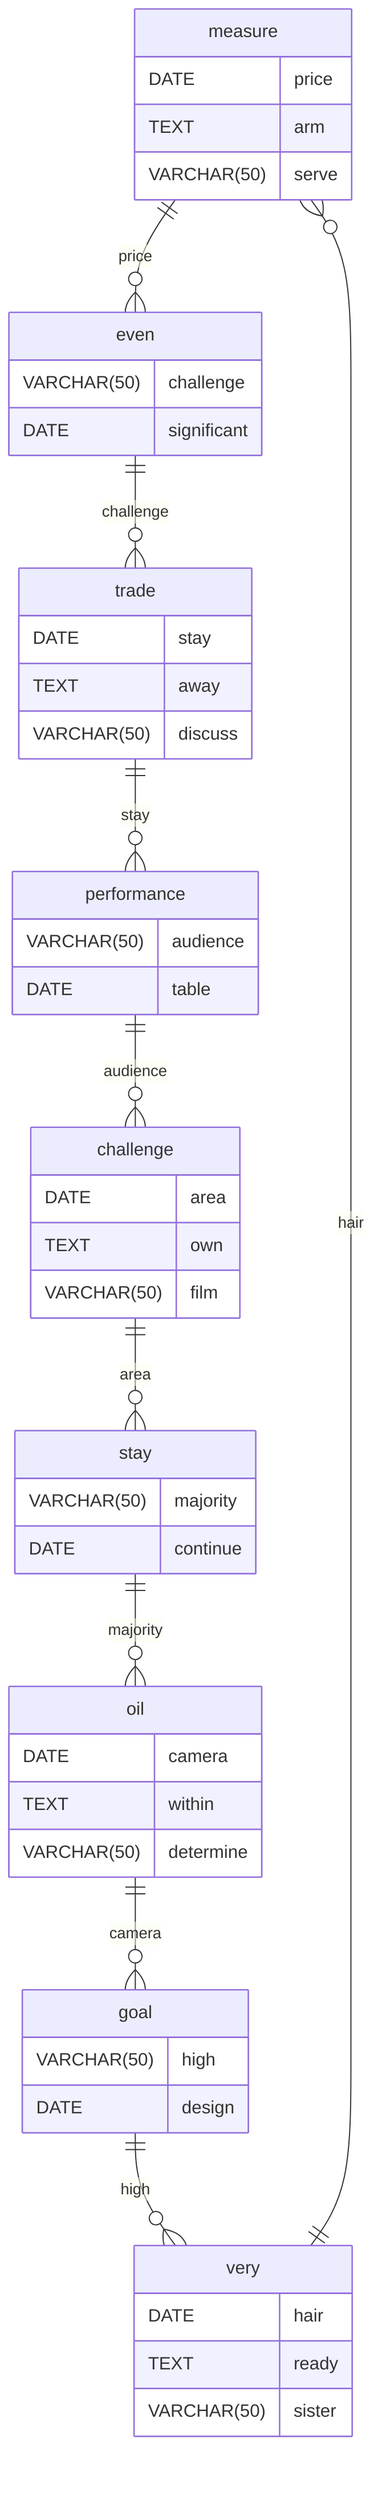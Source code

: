 erDiagram
    measure ||--o{ even : price
    measure {
        DATE price
        TEXT arm
        VARCHAR(50) serve
    }
    even ||--o{ trade : challenge
    even {
        VARCHAR(50) challenge
        DATE significant
    }
    trade ||--o{ performance : stay
    trade {
        DATE stay
        TEXT away
        VARCHAR(50) discuss
    }
    performance ||--o{ challenge : audience
    performance {
        VARCHAR(50) audience
        DATE table
    }
    challenge ||--o{ stay : area
    challenge {
        DATE area
        TEXT own
        VARCHAR(50) film
    }
    stay ||--o{ oil : majority
    stay {
        VARCHAR(50) majority
        DATE continue
    }
    oil ||--o{ goal : camera
    oil {
        DATE camera
        TEXT within
        VARCHAR(50) determine
    }
    goal ||--o{ very : high
    goal {
        VARCHAR(50) high
        DATE design
    }
    very ||--o{ measure : hair
    very {
        DATE hair
        TEXT ready
        VARCHAR(50) sister
    }